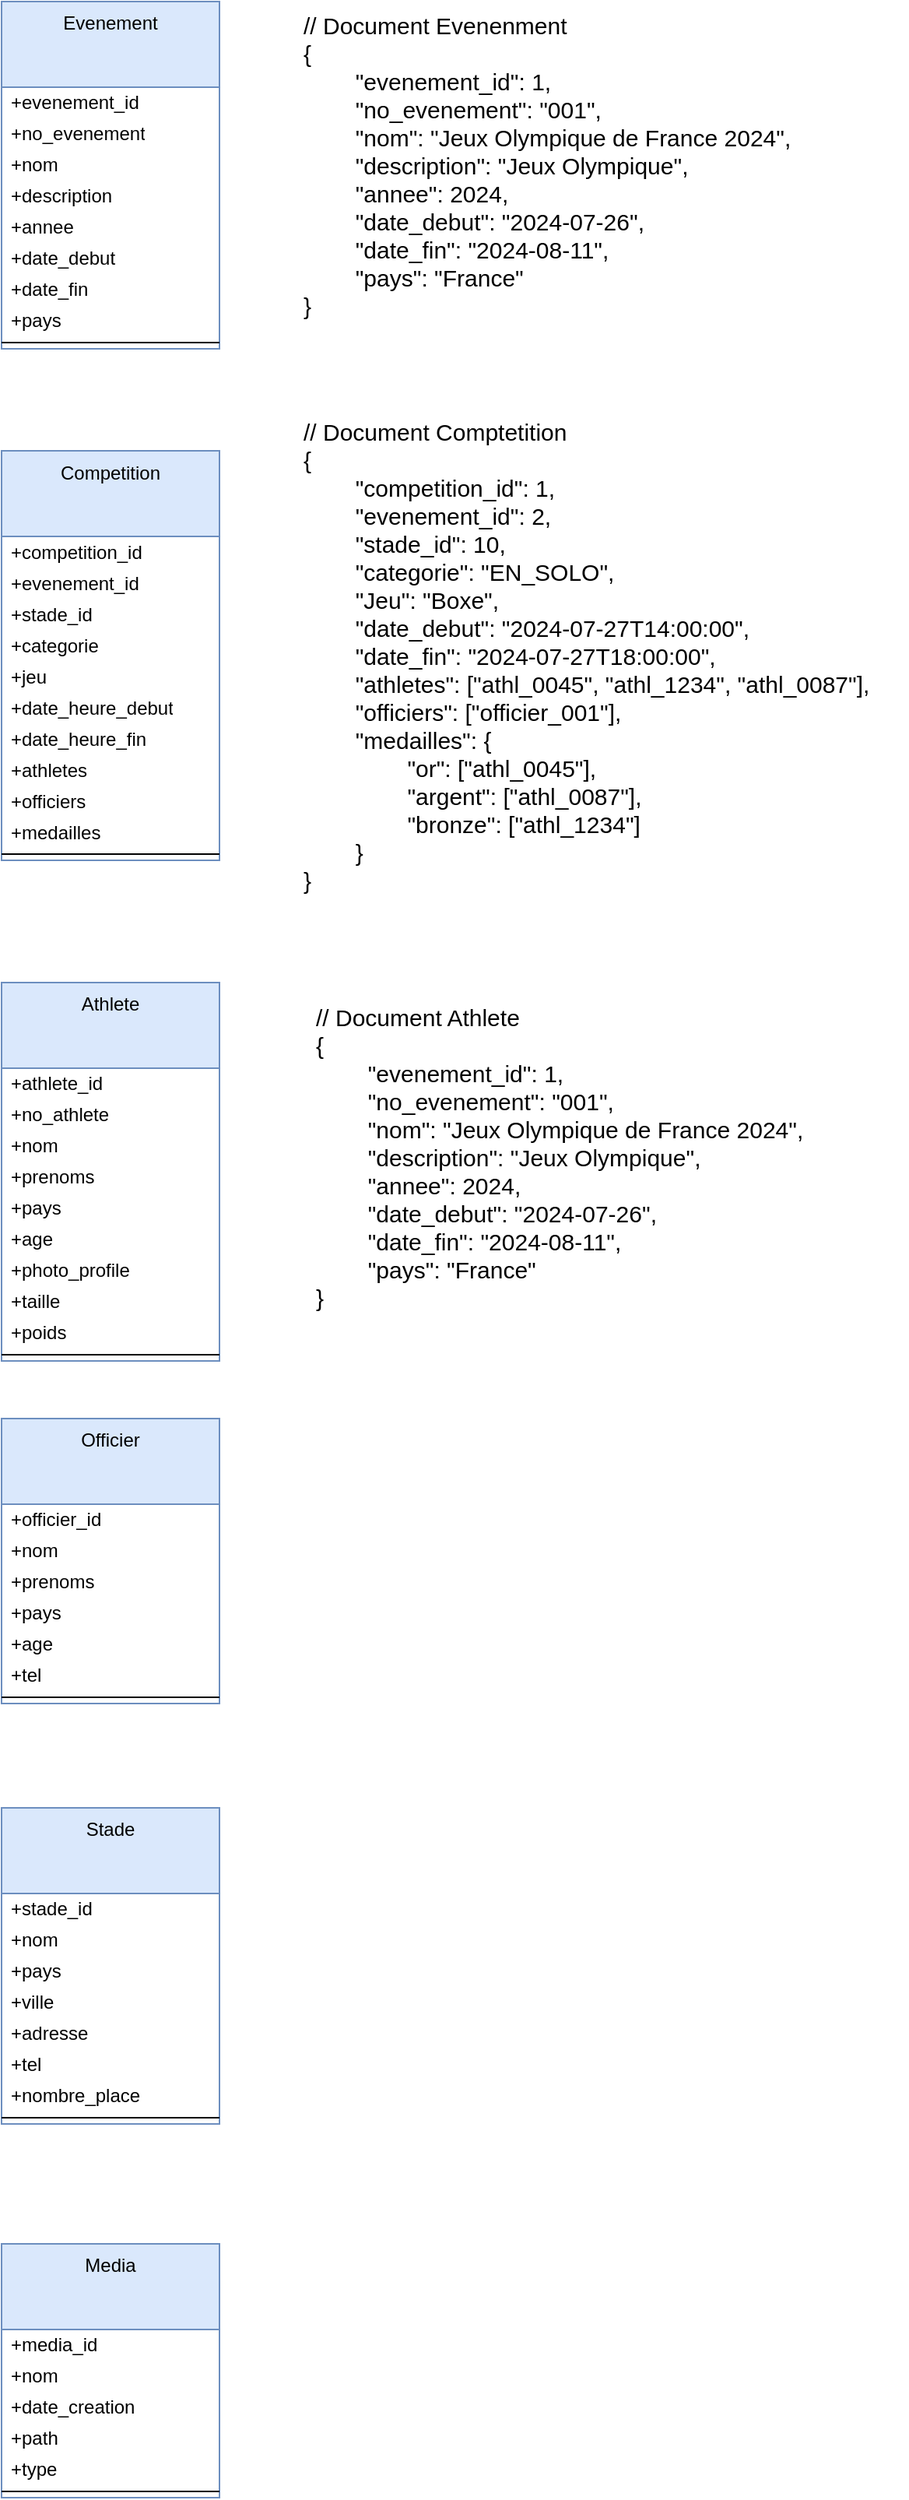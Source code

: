 <mxfile version="24.8.3">
  <diagram name="Page-1" id="hTv821qGeieAgUySZ9zO">
    <mxGraphModel dx="395" dy="720" grid="1" gridSize="10" guides="1" tooltips="1" connect="1" arrows="1" fold="1" page="1" pageScale="1" pageWidth="827" pageHeight="1169" math="0" shadow="0">
      <root>
        <mxCell id="0" />
        <mxCell id="1" parent="0" />
        <mxCell id="b-gevr_9jymBoINEgI2s-1" value="Evenement" style="swimlane;fontStyle=0;align=center;verticalAlign=top;childLayout=stackLayout;horizontal=1;startSize=55;horizontalStack=0;resizeParent=1;resizeParentMax=0;resizeLast=0;collapsible=0;marginBottom=0;html=1;whiteSpace=wrap;fillColor=#dae8fc;strokeColor=#6c8ebf;" parent="1" vertex="1">
          <mxGeometry x="90" y="120" width="140" height="223" as="geometry" />
        </mxCell>
        <mxCell id="b-gevr_9jymBoINEgI2s-3" value="+evenement_id" style="text;html=1;strokeColor=none;fillColor=none;align=left;verticalAlign=middle;spacingLeft=4;spacingRight=4;overflow=hidden;rotatable=0;points=[[0,0.5],[1,0.5]];portConstraint=eastwest;whiteSpace=wrap;" parent="b-gevr_9jymBoINEgI2s-1" vertex="1">
          <mxGeometry y="55" width="140" height="20" as="geometry" />
        </mxCell>
        <mxCell id="b-gevr_9jymBoINEgI2s-9" value="+no_evenement" style="text;html=1;strokeColor=none;fillColor=none;align=left;verticalAlign=middle;spacingLeft=4;spacingRight=4;overflow=hidden;rotatable=0;points=[[0,0.5],[1,0.5]];portConstraint=eastwest;whiteSpace=wrap;" parent="b-gevr_9jymBoINEgI2s-1" vertex="1">
          <mxGeometry y="75" width="140" height="20" as="geometry" />
        </mxCell>
        <mxCell id="b-gevr_9jymBoINEgI2s-14" value="+nom" style="text;html=1;strokeColor=none;fillColor=none;align=left;verticalAlign=middle;spacingLeft=4;spacingRight=4;overflow=hidden;rotatable=0;points=[[0,0.5],[1,0.5]];portConstraint=eastwest;whiteSpace=wrap;" parent="b-gevr_9jymBoINEgI2s-1" vertex="1">
          <mxGeometry y="95" width="140" height="20" as="geometry" />
        </mxCell>
        <mxCell id="b-gevr_9jymBoINEgI2s-15" value="+description" style="text;html=1;strokeColor=none;fillColor=none;align=left;verticalAlign=middle;spacingLeft=4;spacingRight=4;overflow=hidden;rotatable=0;points=[[0,0.5],[1,0.5]];portConstraint=eastwest;whiteSpace=wrap;" parent="b-gevr_9jymBoINEgI2s-1" vertex="1">
          <mxGeometry y="115" width="140" height="20" as="geometry" />
        </mxCell>
        <mxCell id="b-gevr_9jymBoINEgI2s-10" value="+annee" style="text;html=1;strokeColor=none;fillColor=none;align=left;verticalAlign=middle;spacingLeft=4;spacingRight=4;overflow=hidden;rotatable=0;points=[[0,0.5],[1,0.5]];portConstraint=eastwest;whiteSpace=wrap;" parent="b-gevr_9jymBoINEgI2s-1" vertex="1">
          <mxGeometry y="135" width="140" height="20" as="geometry" />
        </mxCell>
        <mxCell id="b-gevr_9jymBoINEgI2s-11" value="+date_debut" style="text;html=1;strokeColor=none;fillColor=none;align=left;verticalAlign=middle;spacingLeft=4;spacingRight=4;overflow=hidden;rotatable=0;points=[[0,0.5],[1,0.5]];portConstraint=eastwest;whiteSpace=wrap;" parent="b-gevr_9jymBoINEgI2s-1" vertex="1">
          <mxGeometry y="155" width="140" height="20" as="geometry" />
        </mxCell>
        <mxCell id="b-gevr_9jymBoINEgI2s-12" value="+date_fin" style="text;html=1;strokeColor=none;fillColor=none;align=left;verticalAlign=middle;spacingLeft=4;spacingRight=4;overflow=hidden;rotatable=0;points=[[0,0.5],[1,0.5]];portConstraint=eastwest;whiteSpace=wrap;" parent="b-gevr_9jymBoINEgI2s-1" vertex="1">
          <mxGeometry y="175" width="140" height="20" as="geometry" />
        </mxCell>
        <mxCell id="b-gevr_9jymBoINEgI2s-13" value="+pays" style="text;html=1;strokeColor=none;fillColor=none;align=left;verticalAlign=middle;spacingLeft=4;spacingRight=4;overflow=hidden;rotatable=0;points=[[0,0.5],[1,0.5]];portConstraint=eastwest;whiteSpace=wrap;" parent="b-gevr_9jymBoINEgI2s-1" vertex="1">
          <mxGeometry y="195" width="140" height="20" as="geometry" />
        </mxCell>
        <mxCell id="b-gevr_9jymBoINEgI2s-6" value="" style="line;strokeWidth=1;fillColor=none;align=left;verticalAlign=middle;spacingTop=-1;spacingLeft=3;spacingRight=3;rotatable=0;labelPosition=right;points=[];portConstraint=eastwest;" parent="b-gevr_9jymBoINEgI2s-1" vertex="1">
          <mxGeometry y="215" width="140" height="8" as="geometry" />
        </mxCell>
        <mxCell id="b-gevr_9jymBoINEgI2s-17" value="Competition" style="swimlane;fontStyle=0;align=center;verticalAlign=top;childLayout=stackLayout;horizontal=1;startSize=55;horizontalStack=0;resizeParent=1;resizeParentMax=0;resizeLast=0;collapsible=0;marginBottom=0;html=1;whiteSpace=wrap;fillColor=#dae8fc;strokeColor=#6c8ebf;" parent="1" vertex="1">
          <mxGeometry x="90" y="408.5" width="140" height="263" as="geometry" />
        </mxCell>
        <mxCell id="b-gevr_9jymBoINEgI2s-18" value="+competition_id" style="text;html=1;strokeColor=none;fillColor=none;align=left;verticalAlign=middle;spacingLeft=4;spacingRight=4;overflow=hidden;rotatable=0;points=[[0,0.5],[1,0.5]];portConstraint=eastwest;whiteSpace=wrap;" parent="b-gevr_9jymBoINEgI2s-17" vertex="1">
          <mxGeometry y="55" width="140" height="20" as="geometry" />
        </mxCell>
        <mxCell id="b-gevr_9jymBoINEgI2s-22" value="+evenement_id" style="text;html=1;strokeColor=none;fillColor=none;align=left;verticalAlign=middle;spacingLeft=4;spacingRight=4;overflow=hidden;rotatable=0;points=[[0,0.5],[1,0.5]];portConstraint=eastwest;whiteSpace=wrap;" parent="b-gevr_9jymBoINEgI2s-17" vertex="1">
          <mxGeometry y="75" width="140" height="20" as="geometry" />
        </mxCell>
        <mxCell id="b-gevr_9jymBoINEgI2s-25" value="+stade_id" style="text;html=1;strokeColor=none;fillColor=none;align=left;verticalAlign=middle;spacingLeft=4;spacingRight=4;overflow=hidden;rotatable=0;points=[[0,0.5],[1,0.5]];portConstraint=eastwest;whiteSpace=wrap;" parent="b-gevr_9jymBoINEgI2s-17" vertex="1">
          <mxGeometry y="95" width="140" height="20" as="geometry" />
        </mxCell>
        <mxCell id="4GFgZBNCq6pFYaqC6Dh2-12" value="+categorie" style="text;html=1;strokeColor=none;fillColor=none;align=left;verticalAlign=middle;spacingLeft=4;spacingRight=4;overflow=hidden;rotatable=0;points=[[0,0.5],[1,0.5]];portConstraint=eastwest;whiteSpace=wrap;" parent="b-gevr_9jymBoINEgI2s-17" vertex="1">
          <mxGeometry y="115" width="140" height="20" as="geometry" />
        </mxCell>
        <mxCell id="b-gevr_9jymBoINEgI2s-19" value="+jeu" style="text;html=1;strokeColor=none;fillColor=none;align=left;verticalAlign=middle;spacingLeft=4;spacingRight=4;overflow=hidden;rotatable=0;points=[[0,0.5],[1,0.5]];portConstraint=eastwest;whiteSpace=wrap;" parent="b-gevr_9jymBoINEgI2s-17" vertex="1">
          <mxGeometry y="135" width="140" height="20" as="geometry" />
        </mxCell>
        <mxCell id="b-gevr_9jymBoINEgI2s-20" value="+date_heure_debut" style="text;html=1;strokeColor=none;fillColor=none;align=left;verticalAlign=middle;spacingLeft=4;spacingRight=4;overflow=hidden;rotatable=0;points=[[0,0.5],[1,0.5]];portConstraint=eastwest;whiteSpace=wrap;" parent="b-gevr_9jymBoINEgI2s-17" vertex="1">
          <mxGeometry y="155" width="140" height="20" as="geometry" />
        </mxCell>
        <mxCell id="b-gevr_9jymBoINEgI2s-21" value="+date_heure_fin" style="text;html=1;strokeColor=none;fillColor=none;align=left;verticalAlign=middle;spacingLeft=4;spacingRight=4;overflow=hidden;rotatable=0;points=[[0,0.5],[1,0.5]];portConstraint=eastwest;whiteSpace=wrap;" parent="b-gevr_9jymBoINEgI2s-17" vertex="1">
          <mxGeometry y="175" width="140" height="20" as="geometry" />
        </mxCell>
        <mxCell id="b-gevr_9jymBoINEgI2s-23" value="+athletes" style="text;html=1;strokeColor=none;fillColor=none;align=left;verticalAlign=middle;spacingLeft=4;spacingRight=4;overflow=hidden;rotatable=0;points=[[0,0.5],[1,0.5]];portConstraint=eastwest;whiteSpace=wrap;" parent="b-gevr_9jymBoINEgI2s-17" vertex="1">
          <mxGeometry y="195" width="140" height="20" as="geometry" />
        </mxCell>
        <mxCell id="b-gevr_9jymBoINEgI2s-24" value="+officiers" style="text;html=1;strokeColor=none;fillColor=none;align=left;verticalAlign=middle;spacingLeft=4;spacingRight=4;overflow=hidden;rotatable=0;points=[[0,0.5],[1,0.5]];portConstraint=eastwest;whiteSpace=wrap;" parent="b-gevr_9jymBoINEgI2s-17" vertex="1">
          <mxGeometry y="215" width="140" height="20" as="geometry" />
        </mxCell>
        <mxCell id="4GFgZBNCq6pFYaqC6Dh2-11" value="+medailles" style="text;html=1;strokeColor=none;fillColor=none;align=left;verticalAlign=middle;spacingLeft=4;spacingRight=4;overflow=hidden;rotatable=0;points=[[0,0.5],[1,0.5]];portConstraint=eastwest;whiteSpace=wrap;" parent="b-gevr_9jymBoINEgI2s-17" vertex="1">
          <mxGeometry y="235" width="140" height="20" as="geometry" />
        </mxCell>
        <mxCell id="b-gevr_9jymBoINEgI2s-26" value="" style="line;strokeWidth=1;fillColor=none;align=left;verticalAlign=middle;spacingTop=-1;spacingLeft=3;spacingRight=3;rotatable=0;labelPosition=right;points=[];portConstraint=eastwest;" parent="b-gevr_9jymBoINEgI2s-17" vertex="1">
          <mxGeometry y="255" width="140" height="8" as="geometry" />
        </mxCell>
        <mxCell id="4GFgZBNCq6pFYaqC6Dh2-1" value="Athlete" style="swimlane;fontStyle=0;align=center;verticalAlign=top;childLayout=stackLayout;horizontal=1;startSize=55;horizontalStack=0;resizeParent=1;resizeParentMax=0;resizeLast=0;collapsible=0;marginBottom=0;html=1;whiteSpace=wrap;fillColor=#dae8fc;strokeColor=#6c8ebf;" parent="1" vertex="1">
          <mxGeometry x="90" y="750" width="140" height="243" as="geometry" />
        </mxCell>
        <mxCell id="4GFgZBNCq6pFYaqC6Dh2-2" value="+athlete_id" style="text;html=1;strokeColor=none;fillColor=none;align=left;verticalAlign=middle;spacingLeft=4;spacingRight=4;overflow=hidden;rotatable=0;points=[[0,0.5],[1,0.5]];portConstraint=eastwest;whiteSpace=wrap;" parent="4GFgZBNCq6pFYaqC6Dh2-1" vertex="1">
          <mxGeometry y="55" width="140" height="20" as="geometry" />
        </mxCell>
        <mxCell id="HErzw3v6DC_TRmaPDKfs-12" value="+no_athlete" style="text;html=1;strokeColor=none;fillColor=none;align=left;verticalAlign=middle;spacingLeft=4;spacingRight=4;overflow=hidden;rotatable=0;points=[[0,0.5],[1,0.5]];portConstraint=eastwest;whiteSpace=wrap;" vertex="1" parent="4GFgZBNCq6pFYaqC6Dh2-1">
          <mxGeometry y="75" width="140" height="20" as="geometry" />
        </mxCell>
        <mxCell id="4GFgZBNCq6pFYaqC6Dh2-3" value="+nom" style="text;html=1;strokeColor=none;fillColor=none;align=left;verticalAlign=middle;spacingLeft=4;spacingRight=4;overflow=hidden;rotatable=0;points=[[0,0.5],[1,0.5]];portConstraint=eastwest;whiteSpace=wrap;" parent="4GFgZBNCq6pFYaqC6Dh2-1" vertex="1">
          <mxGeometry y="95" width="140" height="20" as="geometry" />
        </mxCell>
        <mxCell id="4GFgZBNCq6pFYaqC6Dh2-4" value="+prenoms" style="text;html=1;strokeColor=none;fillColor=none;align=left;verticalAlign=middle;spacingLeft=4;spacingRight=4;overflow=hidden;rotatable=0;points=[[0,0.5],[1,0.5]];portConstraint=eastwest;whiteSpace=wrap;" parent="4GFgZBNCq6pFYaqC6Dh2-1" vertex="1">
          <mxGeometry y="115" width="140" height="20" as="geometry" />
        </mxCell>
        <mxCell id="4GFgZBNCq6pFYaqC6Dh2-5" value="+pays" style="text;html=1;strokeColor=none;fillColor=none;align=left;verticalAlign=middle;spacingLeft=4;spacingRight=4;overflow=hidden;rotatable=0;points=[[0,0.5],[1,0.5]];portConstraint=eastwest;whiteSpace=wrap;" parent="4GFgZBNCq6pFYaqC6Dh2-1" vertex="1">
          <mxGeometry y="135" width="140" height="20" as="geometry" />
        </mxCell>
        <mxCell id="4GFgZBNCq6pFYaqC6Dh2-6" value="+age" style="text;html=1;strokeColor=none;fillColor=none;align=left;verticalAlign=middle;spacingLeft=4;spacingRight=4;overflow=hidden;rotatable=0;points=[[0,0.5],[1,0.5]];portConstraint=eastwest;whiteSpace=wrap;" parent="4GFgZBNCq6pFYaqC6Dh2-1" vertex="1">
          <mxGeometry y="155" width="140" height="20" as="geometry" />
        </mxCell>
        <mxCell id="4GFgZBNCq6pFYaqC6Dh2-7" value="+photo_profile" style="text;html=1;strokeColor=none;fillColor=none;align=left;verticalAlign=middle;spacingLeft=4;spacingRight=4;overflow=hidden;rotatable=0;points=[[0,0.5],[1,0.5]];portConstraint=eastwest;whiteSpace=wrap;" parent="4GFgZBNCq6pFYaqC6Dh2-1" vertex="1">
          <mxGeometry y="175" width="140" height="20" as="geometry" />
        </mxCell>
        <mxCell id="4GFgZBNCq6pFYaqC6Dh2-21" value="+taille" style="text;html=1;strokeColor=none;fillColor=none;align=left;verticalAlign=middle;spacingLeft=4;spacingRight=4;overflow=hidden;rotatable=0;points=[[0,0.5],[1,0.5]];portConstraint=eastwest;whiteSpace=wrap;" parent="4GFgZBNCq6pFYaqC6Dh2-1" vertex="1">
          <mxGeometry y="195" width="140" height="20" as="geometry" />
        </mxCell>
        <mxCell id="4GFgZBNCq6pFYaqC6Dh2-22" value="+poids" style="text;html=1;strokeColor=none;fillColor=none;align=left;verticalAlign=middle;spacingLeft=4;spacingRight=4;overflow=hidden;rotatable=0;points=[[0,0.5],[1,0.5]];portConstraint=eastwest;whiteSpace=wrap;" parent="4GFgZBNCq6pFYaqC6Dh2-1" vertex="1">
          <mxGeometry y="215" width="140" height="20" as="geometry" />
        </mxCell>
        <mxCell id="4GFgZBNCq6pFYaqC6Dh2-10" value="" style="line;strokeWidth=1;fillColor=none;align=left;verticalAlign=middle;spacingTop=-1;spacingLeft=3;spacingRight=3;rotatable=0;labelPosition=right;points=[];portConstraint=eastwest;" parent="4GFgZBNCq6pFYaqC6Dh2-1" vertex="1">
          <mxGeometry y="235" width="140" height="8" as="geometry" />
        </mxCell>
        <mxCell id="4GFgZBNCq6pFYaqC6Dh2-13" value="Officier" style="swimlane;fontStyle=0;align=center;verticalAlign=top;childLayout=stackLayout;horizontal=1;startSize=55;horizontalStack=0;resizeParent=1;resizeParentMax=0;resizeLast=0;collapsible=0;marginBottom=0;html=1;whiteSpace=wrap;fillColor=#dae8fc;strokeColor=#6c8ebf;" parent="1" vertex="1">
          <mxGeometry x="90" y="1030" width="140" height="183" as="geometry" />
        </mxCell>
        <mxCell id="4GFgZBNCq6pFYaqC6Dh2-14" value="+officier_id" style="text;html=1;strokeColor=none;fillColor=none;align=left;verticalAlign=middle;spacingLeft=4;spacingRight=4;overflow=hidden;rotatable=0;points=[[0,0.5],[1,0.5]];portConstraint=eastwest;whiteSpace=wrap;" parent="4GFgZBNCq6pFYaqC6Dh2-13" vertex="1">
          <mxGeometry y="55" width="140" height="20" as="geometry" />
        </mxCell>
        <mxCell id="4GFgZBNCq6pFYaqC6Dh2-15" value="+nom" style="text;html=1;strokeColor=none;fillColor=none;align=left;verticalAlign=middle;spacingLeft=4;spacingRight=4;overflow=hidden;rotatable=0;points=[[0,0.5],[1,0.5]];portConstraint=eastwest;whiteSpace=wrap;" parent="4GFgZBNCq6pFYaqC6Dh2-13" vertex="1">
          <mxGeometry y="75" width="140" height="20" as="geometry" />
        </mxCell>
        <mxCell id="4GFgZBNCq6pFYaqC6Dh2-16" value="+prenoms" style="text;html=1;strokeColor=none;fillColor=none;align=left;verticalAlign=middle;spacingLeft=4;spacingRight=4;overflow=hidden;rotatable=0;points=[[0,0.5],[1,0.5]];portConstraint=eastwest;whiteSpace=wrap;" parent="4GFgZBNCq6pFYaqC6Dh2-13" vertex="1">
          <mxGeometry y="95" width="140" height="20" as="geometry" />
        </mxCell>
        <mxCell id="4GFgZBNCq6pFYaqC6Dh2-17" value="+pays" style="text;html=1;strokeColor=none;fillColor=none;align=left;verticalAlign=middle;spacingLeft=4;spacingRight=4;overflow=hidden;rotatable=0;points=[[0,0.5],[1,0.5]];portConstraint=eastwest;whiteSpace=wrap;" parent="4GFgZBNCq6pFYaqC6Dh2-13" vertex="1">
          <mxGeometry y="115" width="140" height="20" as="geometry" />
        </mxCell>
        <mxCell id="4GFgZBNCq6pFYaqC6Dh2-18" value="+age" style="text;html=1;strokeColor=none;fillColor=none;align=left;verticalAlign=middle;spacingLeft=4;spacingRight=4;overflow=hidden;rotatable=0;points=[[0,0.5],[1,0.5]];portConstraint=eastwest;whiteSpace=wrap;" parent="4GFgZBNCq6pFYaqC6Dh2-13" vertex="1">
          <mxGeometry y="135" width="140" height="20" as="geometry" />
        </mxCell>
        <mxCell id="4GFgZBNCq6pFYaqC6Dh2-19" value="+tel" style="text;html=1;strokeColor=none;fillColor=none;align=left;verticalAlign=middle;spacingLeft=4;spacingRight=4;overflow=hidden;rotatable=0;points=[[0,0.5],[1,0.5]];portConstraint=eastwest;whiteSpace=wrap;" parent="4GFgZBNCq6pFYaqC6Dh2-13" vertex="1">
          <mxGeometry y="155" width="140" height="20" as="geometry" />
        </mxCell>
        <mxCell id="4GFgZBNCq6pFYaqC6Dh2-20" value="" style="line;strokeWidth=1;fillColor=none;align=left;verticalAlign=middle;spacingTop=-1;spacingLeft=3;spacingRight=3;rotatable=0;labelPosition=right;points=[];portConstraint=eastwest;" parent="4GFgZBNCq6pFYaqC6Dh2-13" vertex="1">
          <mxGeometry y="175" width="140" height="8" as="geometry" />
        </mxCell>
        <mxCell id="4GFgZBNCq6pFYaqC6Dh2-23" value="Stade" style="swimlane;fontStyle=0;align=center;verticalAlign=top;childLayout=stackLayout;horizontal=1;startSize=55;horizontalStack=0;resizeParent=1;resizeParentMax=0;resizeLast=0;collapsible=0;marginBottom=0;html=1;whiteSpace=wrap;fillColor=#dae8fc;strokeColor=#6c8ebf;" parent="1" vertex="1">
          <mxGeometry x="90" y="1280" width="140" height="203" as="geometry" />
        </mxCell>
        <mxCell id="4GFgZBNCq6pFYaqC6Dh2-24" value="+stade_id" style="text;html=1;strokeColor=none;fillColor=none;align=left;verticalAlign=middle;spacingLeft=4;spacingRight=4;overflow=hidden;rotatable=0;points=[[0,0.5],[1,0.5]];portConstraint=eastwest;whiteSpace=wrap;" parent="4GFgZBNCq6pFYaqC6Dh2-23" vertex="1">
          <mxGeometry y="55" width="140" height="20" as="geometry" />
        </mxCell>
        <mxCell id="4GFgZBNCq6pFYaqC6Dh2-25" value="+nom" style="text;html=1;strokeColor=none;fillColor=none;align=left;verticalAlign=middle;spacingLeft=4;spacingRight=4;overflow=hidden;rotatable=0;points=[[0,0.5],[1,0.5]];portConstraint=eastwest;whiteSpace=wrap;" parent="4GFgZBNCq6pFYaqC6Dh2-23" vertex="1">
          <mxGeometry y="75" width="140" height="20" as="geometry" />
        </mxCell>
        <mxCell id="4GFgZBNCq6pFYaqC6Dh2-27" value="+pays" style="text;html=1;strokeColor=none;fillColor=none;align=left;verticalAlign=middle;spacingLeft=4;spacingRight=4;overflow=hidden;rotatable=0;points=[[0,0.5],[1,0.5]];portConstraint=eastwest;whiteSpace=wrap;" parent="4GFgZBNCq6pFYaqC6Dh2-23" vertex="1">
          <mxGeometry y="95" width="140" height="20" as="geometry" />
        </mxCell>
        <mxCell id="4GFgZBNCq6pFYaqC6Dh2-28" value="+ville" style="text;html=1;strokeColor=none;fillColor=none;align=left;verticalAlign=middle;spacingLeft=4;spacingRight=4;overflow=hidden;rotatable=0;points=[[0,0.5],[1,0.5]];portConstraint=eastwest;whiteSpace=wrap;" parent="4GFgZBNCq6pFYaqC6Dh2-23" vertex="1">
          <mxGeometry y="115" width="140" height="20" as="geometry" />
        </mxCell>
        <mxCell id="4GFgZBNCq6pFYaqC6Dh2-29" value="+adresse" style="text;html=1;strokeColor=none;fillColor=none;align=left;verticalAlign=middle;spacingLeft=4;spacingRight=4;overflow=hidden;rotatable=0;points=[[0,0.5],[1,0.5]];portConstraint=eastwest;whiteSpace=wrap;" parent="4GFgZBNCq6pFYaqC6Dh2-23" vertex="1">
          <mxGeometry y="135" width="140" height="20" as="geometry" />
        </mxCell>
        <mxCell id="4GFgZBNCq6pFYaqC6Dh2-31" value="+tel" style="text;html=1;strokeColor=none;fillColor=none;align=left;verticalAlign=middle;spacingLeft=4;spacingRight=4;overflow=hidden;rotatable=0;points=[[0,0.5],[1,0.5]];portConstraint=eastwest;whiteSpace=wrap;" parent="4GFgZBNCq6pFYaqC6Dh2-23" vertex="1">
          <mxGeometry y="155" width="140" height="20" as="geometry" />
        </mxCell>
        <mxCell id="4GFgZBNCq6pFYaqC6Dh2-32" value="+nombre_place" style="text;html=1;strokeColor=none;fillColor=none;align=left;verticalAlign=middle;spacingLeft=4;spacingRight=4;overflow=hidden;rotatable=0;points=[[0,0.5],[1,0.5]];portConstraint=eastwest;whiteSpace=wrap;" parent="4GFgZBNCq6pFYaqC6Dh2-23" vertex="1">
          <mxGeometry y="175" width="140" height="20" as="geometry" />
        </mxCell>
        <mxCell id="4GFgZBNCq6pFYaqC6Dh2-30" value="" style="line;strokeWidth=1;fillColor=none;align=left;verticalAlign=middle;spacingTop=-1;spacingLeft=3;spacingRight=3;rotatable=0;labelPosition=right;points=[];portConstraint=eastwest;" parent="4GFgZBNCq6pFYaqC6Dh2-23" vertex="1">
          <mxGeometry y="195" width="140" height="8" as="geometry" />
        </mxCell>
        <mxCell id="4GFgZBNCq6pFYaqC6Dh2-33" value="&lt;div style=&quot;font-size: 15px;&quot;&gt;&lt;span style=&quot;background-color: initial;&quot;&gt;&lt;font style=&quot;font-size: 15px;&quot;&gt;// Document Evenenment&lt;/font&gt;&lt;/span&gt;&lt;/div&gt;&lt;div style=&quot;font-size: 15px;&quot;&gt;&lt;span style=&quot;background-color: initial;&quot;&gt;&lt;font style=&quot;font-size: 15px;&quot;&gt;{&lt;/font&gt;&lt;/span&gt;&lt;/div&gt;&lt;div style=&quot;font-size: 15px;&quot;&gt;&lt;span style=&quot;background-color: initial;&quot; class=&quot;hljs-attr&quot;&gt;&lt;span style=&quot;white-space-collapse: preserve;&quot;&gt;&#x9;&lt;/span&gt;&quot;evenement_id&quot;&lt;/span&gt;&lt;span style=&quot;background-color: initial;&quot; class=&quot;hljs-punctuation&quot;&gt;:&lt;/span&gt;&lt;span style=&quot;background-color: initial;&quot;&gt;&amp;nbsp;1&lt;/span&gt;&lt;span style=&quot;background-color: initial;&quot; class=&quot;hljs-punctuation&quot;&gt;,&lt;/span&gt;&lt;/div&gt;&lt;span style=&quot;font-size: 15px;&quot; class=&quot;hljs-attr&quot;&gt;&lt;/span&gt;&lt;div style=&quot;font-size: 15px;&quot;&gt;&lt;font style=&quot;font-size: 15px;&quot;&gt;&lt;span style=&quot;background-color: initial;&quot; class=&quot;hljs-attr&quot;&gt;&lt;span style=&quot;white-space: pre;&quot;&gt;&#x9;&lt;/span&gt;&quot;no_evenement&quot;&lt;/span&gt;&lt;span style=&quot;background-color: initial;&quot; class=&quot;hljs-punctuation&quot;&gt;:&lt;/span&gt;&lt;span style=&quot;background-color: initial;&quot;&gt; &lt;/span&gt;&lt;span style=&quot;background-color: initial;&quot; class=&quot;hljs-string&quot;&gt;&quot;001&quot;&lt;/span&gt;&lt;span style=&quot;background-color: initial;&quot; class=&quot;hljs-punctuation&quot;&gt;,&lt;/span&gt;&lt;/font&gt;&lt;/div&gt;&lt;div style=&quot;font-size: 15px;&quot;&gt;&lt;font style=&quot;font-size: 15px;&quot;&gt;&lt;span style=&quot;background-color: initial;&quot; class=&quot;hljs-punctuation&quot;&gt;&lt;span style=&quot;white-space: pre;&quot;&gt;&#x9;&lt;/span&gt;&quot;nom&quot;: &quot;Jeux Olympique de France 2024&quot;,&lt;br&gt;&lt;/span&gt;&lt;/font&gt;&lt;/div&gt;&lt;div style=&quot;font-size: 15px;&quot;&gt;&lt;font style=&quot;font-size: 15px;&quot;&gt;&lt;span style=&quot;background-color: initial;&quot; class=&quot;hljs-punctuation&quot;&gt;&lt;span style=&quot;white-space: pre;&quot;&gt;&#x9;&lt;/span&gt;&quot;description&quot;: &quot;Jeux Olympique&quot;,&lt;br&gt;&lt;/span&gt;&lt;/font&gt;&lt;/div&gt;    &lt;span style=&quot;font-size: 15px;&quot; class=&quot;hljs-attr&quot;&gt;&lt;div style=&quot;&quot;&gt;&lt;font style=&quot;font-size: 15px;&quot;&gt;&lt;span style=&quot;background-color: initial;&quot; class=&quot;hljs-attr&quot;&gt;&lt;span style=&quot;white-space: pre;&quot;&gt;&#x9;&lt;/span&gt;&quot;annee&quot;&lt;/span&gt;&lt;span style=&quot;background-color: initial;&quot; class=&quot;hljs-punctuation&quot;&gt;:&lt;/span&gt;&lt;span style=&quot;background-color: initial;&quot;&gt; &lt;/span&gt;&lt;span style=&quot;background-color: initial;&quot; class=&quot;hljs-number&quot;&gt;2024&lt;/span&gt;&lt;span style=&quot;background-color: initial;&quot; class=&quot;hljs-punctuation&quot;&gt;,&lt;/span&gt;&lt;/font&gt;&lt;/div&gt;&lt;/span&gt;&lt;div style=&quot;font-size: 15px;&quot;&gt;&lt;font style=&quot;font-size: 15px;&quot;&gt;&lt;span style=&quot;background-color: initial;&quot; class=&quot;hljs-attr&quot;&gt;&lt;span style=&quot;white-space: pre;&quot;&gt;&#x9;&lt;/span&gt;&quot;date_debut&quot;&lt;/span&gt;&lt;span style=&quot;background-color: initial;&quot; class=&quot;hljs-punctuation&quot;&gt;:&lt;/span&gt;&lt;span style=&quot;background-color: initial;&quot;&gt; &lt;/span&gt;&lt;span style=&quot;background-color: initial;&quot; class=&quot;hljs-string&quot;&gt;&quot;2024-07-26&quot;&lt;/span&gt;&lt;span style=&quot;background-color: initial;&quot; class=&quot;hljs-punctuation&quot;&gt;,&lt;/span&gt;&lt;/font&gt;&lt;/div&gt;    &lt;span style=&quot;font-size: 15px;&quot; class=&quot;hljs-attr&quot;&gt;&lt;div style=&quot;&quot;&gt;&lt;font style=&quot;font-size: 15px;&quot;&gt;&lt;span style=&quot;background-color: initial;&quot; class=&quot;hljs-attr&quot;&gt;&lt;span style=&quot;white-space: pre;&quot;&gt;&#x9;&lt;/span&gt;&quot;date_fin&quot;&lt;/span&gt;&lt;span style=&quot;background-color: initial;&quot; class=&quot;hljs-punctuation&quot;&gt;:&lt;/span&gt;&lt;span style=&quot;background-color: initial;&quot;&gt; &lt;/span&gt;&lt;span style=&quot;background-color: initial;&quot; class=&quot;hljs-string&quot;&gt;&quot;2024-08-11&quot;&lt;/span&gt;&lt;span style=&quot;background-color: initial;&quot; class=&quot;hljs-punctuation&quot;&gt;,&lt;/span&gt;&lt;/font&gt;&lt;/div&gt;&lt;/span&gt;&lt;div style=&quot;font-size: 15px;&quot;&gt;&lt;font style=&quot;font-size: 15px;&quot;&gt;&lt;span style=&quot;background-color: initial;&quot; class=&quot;hljs-attr&quot;&gt;&lt;span style=&quot;white-space: pre;&quot;&gt;&#x9;&lt;/span&gt;&quot;pays&quot;&lt;/span&gt;&lt;span style=&quot;background-color: initial;&quot; class=&quot;hljs-punctuation&quot;&gt;:&lt;/span&gt;&lt;span style=&quot;background-color: initial;&quot;&gt; &lt;/span&gt;&lt;span style=&quot;background-color: initial;&quot; class=&quot;hljs-string&quot;&gt;&quot;France&quot;&lt;/span&gt;&lt;/font&gt;&lt;/div&gt;  &lt;span style=&quot;font-size: 15px;&quot; class=&quot;hljs-punctuation&quot;&gt;&lt;div style=&quot;&quot;&gt;&lt;span style=&quot;background-color: initial;&quot;&gt;&lt;font style=&quot;font-size: 15px;&quot;&gt;}&lt;/font&gt;&lt;/span&gt;&lt;/div&gt;&lt;/span&gt;" style="text;html=1;align=left;verticalAlign=middle;resizable=0;points=[];autosize=1;strokeColor=none;fillColor=none;" parent="1" vertex="1">
          <mxGeometry x="282" y="120" width="340" height="210" as="geometry" />
        </mxCell>
        <mxCell id="4GFgZBNCq6pFYaqC6Dh2-34" value="&lt;div style=&quot;font-size: 15px;&quot;&gt;&lt;span style=&quot;background-color: initial;&quot;&gt;&lt;font style=&quot;font-size: 15px;&quot;&gt;// Document Comptetition&lt;/font&gt;&lt;/span&gt;&lt;/div&gt;&lt;div style=&quot;font-size: 15px;&quot;&gt;&lt;span style=&quot;background-color: initial;&quot;&gt;&lt;font style=&quot;font-size: 15px;&quot;&gt;{&lt;/font&gt;&lt;/span&gt;&lt;/div&gt;&lt;div style=&quot;font-size: 15px;&quot;&gt;&lt;span style=&quot;background-color: initial;&quot; class=&quot;hljs-attr&quot;&gt;&lt;span style=&quot;white-space-collapse: preserve;&quot;&gt;&#x9;&lt;/span&gt;&quot;competition_id&quot;&lt;/span&gt;&lt;span style=&quot;background-color: initial;&quot; class=&quot;hljs-punctuation&quot;&gt;:&lt;/span&gt;&lt;span style=&quot;background-color: initial;&quot;&gt;&amp;nbsp;1&lt;/span&gt;&lt;span style=&quot;background-color: initial;&quot; class=&quot;hljs-punctuation&quot;&gt;,&lt;/span&gt;&lt;/div&gt;&lt;span style=&quot;font-size: 15px;&quot; class=&quot;hljs-attr&quot;&gt;&lt;/span&gt;&lt;div style=&quot;font-size: 15px;&quot;&gt;&lt;font style=&quot;font-size: 15px;&quot;&gt;&lt;span style=&quot;background-color: initial;&quot; class=&quot;hljs-attr&quot;&gt;&lt;span style=&quot;white-space: pre;&quot;&gt;&#x9;&lt;/span&gt;&quot;evenement_id&quot;&lt;/span&gt;&lt;span style=&quot;background-color: initial;&quot; class=&quot;hljs-punctuation&quot;&gt;:&lt;/span&gt;&lt;span style=&quot;background-color: initial;&quot;&gt;&amp;nbsp;2&lt;/span&gt;&lt;span style=&quot;background-color: initial;&quot; class=&quot;hljs-punctuation&quot;&gt;,&lt;/span&gt;&lt;/font&gt;&lt;/div&gt;&lt;div style=&quot;font-size: 15px;&quot;&gt;&lt;font style=&quot;font-size: 15px;&quot;&gt;&lt;span style=&quot;background-color: initial;&quot; class=&quot;hljs-punctuation&quot;&gt;&lt;span style=&quot;white-space: pre;&quot;&gt;&#x9;&lt;/span&gt;&quot;stade_id&quot;: 10,&lt;br&gt;&lt;/span&gt;&lt;/font&gt;&lt;/div&gt;&lt;div style=&quot;font-size: 15px;&quot;&gt;&lt;font style=&quot;font-size: 15px;&quot;&gt;&lt;span style=&quot;background-color: initial;&quot; class=&quot;hljs-punctuation&quot;&gt;&lt;span style=&quot;white-space: pre;&quot;&gt;&#x9;&lt;/span&gt;&quot;categorie&quot;: &quot;EN_SOLO&quot;,&lt;br&gt;&lt;/span&gt;&lt;/font&gt;&lt;/div&gt;    &lt;span style=&quot;font-size: 15px;&quot; class=&quot;hljs-attr&quot;&gt;&lt;div style=&quot;&quot;&gt;&lt;font style=&quot;font-size: 15px;&quot;&gt;&lt;span style=&quot;background-color: initial;&quot; class=&quot;hljs-attr&quot;&gt;&lt;span style=&quot;white-space: pre;&quot;&gt;&#x9;&lt;/span&gt;&quot;Jeu&quot;&lt;/span&gt;&lt;span style=&quot;background-color: initial;&quot; class=&quot;hljs-punctuation&quot;&gt;:&lt;/span&gt;&lt;span style=&quot;background-color: initial;&quot;&gt; &lt;/span&gt;&lt;span style=&quot;background-color: initial;&quot; class=&quot;hljs-number&quot;&gt;&quot;Boxe&quot;&lt;/span&gt;&lt;span style=&quot;background-color: initial;&quot; class=&quot;hljs-punctuation&quot;&gt;,&lt;/span&gt;&lt;/font&gt;&lt;/div&gt;&lt;/span&gt;&lt;div style=&quot;font-size: 15px;&quot;&gt;&lt;font style=&quot;font-size: 15px;&quot;&gt;&lt;span style=&quot;background-color: initial;&quot; class=&quot;hljs-attr&quot;&gt;&lt;span style=&quot;white-space: pre;&quot;&gt;&#x9;&lt;/span&gt;&quot;date_debut&quot;&lt;/span&gt;&lt;span style=&quot;background-color: initial;&quot; class=&quot;hljs-punctuation&quot;&gt;:&lt;/span&gt;&lt;span style=&quot;background-color: initial;&quot;&gt; &lt;/span&gt;&lt;span style=&quot;background-color: initial;&quot; class=&quot;hljs-string&quot;&gt;&quot;2024-07-27T14:00:00&quot;&lt;/span&gt;&lt;span style=&quot;background-color: initial;&quot; class=&quot;hljs-punctuation&quot;&gt;,&lt;/span&gt;&lt;/font&gt;&lt;/div&gt;    &lt;span style=&quot;font-size: 15px;&quot; class=&quot;hljs-attr&quot;&gt;&lt;div style=&quot;&quot;&gt;&lt;font style=&quot;font-size: 15px;&quot;&gt;&lt;span style=&quot;background-color: initial;&quot; class=&quot;hljs-attr&quot;&gt;&lt;span style=&quot;white-space: pre;&quot;&gt;&#x9;&lt;/span&gt;&quot;date_fin&quot;&lt;/span&gt;&lt;span style=&quot;background-color: initial;&quot; class=&quot;hljs-punctuation&quot;&gt;:&lt;/span&gt;&lt;span style=&quot;background-color: initial;&quot;&gt; &lt;/span&gt;&lt;span style=&quot;background-color: initial;&quot; class=&quot;hljs-string&quot;&gt;&quot;2024-07-27T18:00:00&quot;&lt;/span&gt;&lt;span style=&quot;background-color: initial;&quot; class=&quot;hljs-punctuation&quot;&gt;,&lt;/span&gt;&lt;/font&gt;&lt;/div&gt;&lt;div style=&quot;&quot;&gt;&lt;font style=&quot;font-size: 15px;&quot;&gt;&lt;span style=&quot;background-color: initial;&quot; class=&quot;hljs-punctuation&quot;&gt;&lt;span style=&quot;white-space: pre;&quot;&gt;&#x9;&lt;/span&gt;&lt;/span&gt;&lt;/font&gt;&lt;span style=&quot;background-color: initial;&quot; class=&quot;hljs-attr&quot;&gt;&quot;athletes&quot;&lt;/span&gt;&lt;span style=&quot;background-color: initial;&quot; class=&quot;hljs-punctuation&quot;&gt;:&lt;/span&gt;&lt;span style=&quot;background-color: initial;&quot;&gt;&amp;nbsp;&lt;/span&gt;&lt;span style=&quot;background-color: initial;&quot; class=&quot;hljs-string&quot;&gt;[&quot;athl_0045&quot;, &quot;athl_1234&quot;, &quot;athl_0087&quot;]&lt;/span&gt;&lt;span style=&quot;background-color: initial;&quot; class=&quot;hljs-punctuation&quot;&gt;,&lt;/span&gt;&lt;/div&gt;&lt;div style=&quot;&quot;&gt;&lt;span style=&quot;background-color: initial;&quot; class=&quot;hljs-punctuation&quot;&gt;&lt;span style=&quot;background-color: initial;&quot; class=&quot;hljs-punctuation&quot;&gt;&lt;span style=&quot;white-space-collapse: preserve;&quot;&gt;&#x9;&lt;/span&gt;&lt;/span&gt;&quot;officiers&quot;:&amp;nbsp;[&quot;officier_001&quot;],&lt;/span&gt;&lt;/div&gt;&lt;/span&gt;&lt;div style=&quot;font-size: 15px;&quot;&gt;&lt;font style=&quot;font-size: 15px;&quot;&gt;&lt;span style=&quot;background-color: initial;&quot; class=&quot;hljs-attr&quot;&gt;&lt;span style=&quot;white-space: pre;&quot;&gt;&#x9;&lt;/span&gt;&quot;medailles&quot;&lt;/span&gt;&lt;span style=&quot;background-color: initial;&quot; class=&quot;hljs-punctuation&quot;&gt;:&lt;/span&gt;&lt;span style=&quot;background-color: initial;&quot;&gt; &lt;/span&gt;&lt;span style=&quot;background-color: initial;&quot; class=&quot;hljs-string&quot;&gt;{&lt;/span&gt;&lt;/font&gt;&lt;/div&gt;&lt;div style=&quot;font-size: 15px;&quot;&gt;&lt;font style=&quot;font-size: 15px;&quot;&gt;&lt;span style=&quot;background-color: initial;&quot; class=&quot;hljs-string&quot;&gt;&lt;span style=&quot;white-space: pre;&quot;&gt;&#x9;&lt;/span&gt;&lt;span style=&quot;white-space: pre;&quot;&gt;&#x9;&lt;/span&gt;&quot;or&quot;: [&quot;&lt;/span&gt;&lt;/font&gt;&lt;span style=&quot;background-color: initial;&quot;&gt;athl_0045&quot;&lt;/span&gt;&lt;span style=&quot;background-color: initial;&quot;&gt;],&lt;/span&gt;&lt;/div&gt;&lt;div style=&quot;font-size: 15px;&quot;&gt;&lt;span style=&quot;background-color: initial;&quot;&gt;&lt;span style=&quot;white-space: pre;&quot;&gt;&#x9;&lt;/span&gt;&lt;span style=&quot;white-space: pre;&quot;&gt;&#x9;&lt;/span&gt;&quot;argent&quot;: [&quot;&lt;/span&gt;&lt;span style=&quot;background-color: initial;&quot;&gt;athl_0087&lt;/span&gt;&lt;span style=&quot;background-color: initial;&quot;&gt;&quot;],&lt;/span&gt;&lt;/div&gt;&lt;div style=&quot;font-size: 15px;&quot;&gt;&lt;span style=&quot;background-color: initial;&quot;&gt;&lt;span style=&quot;white-space: pre;&quot;&gt;&#x9;&lt;/span&gt;&lt;span style=&quot;white-space: pre;&quot;&gt;&#x9;&lt;/span&gt;&quot;bronze&quot;: [&quot;&lt;/span&gt;&lt;span style=&quot;background-color: initial;&quot;&gt;athl_1234&lt;/span&gt;&lt;span style=&quot;background-color: initial;&quot;&gt;&quot;]&lt;/span&gt;&lt;/div&gt;&lt;div style=&quot;font-size: 15px;&quot;&gt;&lt;font style=&quot;font-size: 15px;&quot;&gt;&lt;span style=&quot;background-color: initial;&quot; class=&quot;hljs-string&quot;&gt;&lt;span style=&quot;white-space: pre;&quot;&gt;&#x9;&lt;/span&gt;}&lt;br&gt;&lt;/span&gt;&lt;/font&gt;&lt;/div&gt;  &lt;span style=&quot;font-size: 15px;&quot; class=&quot;hljs-punctuation&quot;&gt;&lt;div style=&quot;&quot;&gt;&lt;span style=&quot;background-color: initial;&quot;&gt;&lt;font style=&quot;font-size: 15px;&quot;&gt;}&lt;/font&gt;&lt;/span&gt;&lt;/div&gt;&lt;/span&gt;" style="text;html=1;align=left;verticalAlign=middle;resizable=0;points=[];autosize=1;strokeColor=none;fillColor=none;" parent="1" vertex="1">
          <mxGeometry x="282" y="380" width="390" height="320" as="geometry" />
        </mxCell>
        <mxCell id="HErzw3v6DC_TRmaPDKfs-1" value="Media" style="swimlane;fontStyle=0;align=center;verticalAlign=top;childLayout=stackLayout;horizontal=1;startSize=55;horizontalStack=0;resizeParent=1;resizeParentMax=0;resizeLast=0;collapsible=0;marginBottom=0;html=1;whiteSpace=wrap;fillColor=#dae8fc;strokeColor=#6c8ebf;" vertex="1" parent="1">
          <mxGeometry x="90" y="1560" width="140" height="163" as="geometry" />
        </mxCell>
        <mxCell id="HErzw3v6DC_TRmaPDKfs-2" value="+media_id" style="text;html=1;strokeColor=none;fillColor=none;align=left;verticalAlign=middle;spacingLeft=4;spacingRight=4;overflow=hidden;rotatable=0;points=[[0,0.5],[1,0.5]];portConstraint=eastwest;whiteSpace=wrap;" vertex="1" parent="HErzw3v6DC_TRmaPDKfs-1">
          <mxGeometry y="55" width="140" height="20" as="geometry" />
        </mxCell>
        <mxCell id="HErzw3v6DC_TRmaPDKfs-3" value="+nom" style="text;html=1;strokeColor=none;fillColor=none;align=left;verticalAlign=middle;spacingLeft=4;spacingRight=4;overflow=hidden;rotatable=0;points=[[0,0.5],[1,0.5]];portConstraint=eastwest;whiteSpace=wrap;" vertex="1" parent="HErzw3v6DC_TRmaPDKfs-1">
          <mxGeometry y="75" width="140" height="20" as="geometry" />
        </mxCell>
        <mxCell id="HErzw3v6DC_TRmaPDKfs-4" value="+date_creation" style="text;html=1;strokeColor=none;fillColor=none;align=left;verticalAlign=middle;spacingLeft=4;spacingRight=4;overflow=hidden;rotatable=0;points=[[0,0.5],[1,0.5]];portConstraint=eastwest;whiteSpace=wrap;" vertex="1" parent="HErzw3v6DC_TRmaPDKfs-1">
          <mxGeometry y="95" width="140" height="20" as="geometry" />
        </mxCell>
        <mxCell id="HErzw3v6DC_TRmaPDKfs-5" value="+path" style="text;html=1;strokeColor=none;fillColor=none;align=left;verticalAlign=middle;spacingLeft=4;spacingRight=4;overflow=hidden;rotatable=0;points=[[0,0.5],[1,0.5]];portConstraint=eastwest;whiteSpace=wrap;" vertex="1" parent="HErzw3v6DC_TRmaPDKfs-1">
          <mxGeometry y="115" width="140" height="20" as="geometry" />
        </mxCell>
        <mxCell id="HErzw3v6DC_TRmaPDKfs-8" value="+type" style="text;html=1;strokeColor=none;fillColor=none;align=left;verticalAlign=middle;spacingLeft=4;spacingRight=4;overflow=hidden;rotatable=0;points=[[0,0.5],[1,0.5]];portConstraint=eastwest;whiteSpace=wrap;" vertex="1" parent="HErzw3v6DC_TRmaPDKfs-1">
          <mxGeometry y="135" width="140" height="20" as="geometry" />
        </mxCell>
        <mxCell id="HErzw3v6DC_TRmaPDKfs-9" value="" style="line;strokeWidth=1;fillColor=none;align=left;verticalAlign=middle;spacingTop=-1;spacingLeft=3;spacingRight=3;rotatable=0;labelPosition=right;points=[];portConstraint=eastwest;" vertex="1" parent="HErzw3v6DC_TRmaPDKfs-1">
          <mxGeometry y="155" width="140" height="8" as="geometry" />
        </mxCell>
        <mxCell id="HErzw3v6DC_TRmaPDKfs-11" value="&lt;div style=&quot;font-size: 15px;&quot;&gt;&lt;span style=&quot;background-color: initial;&quot;&gt;&lt;font style=&quot;font-size: 15px;&quot;&gt;// Document Athlete&lt;/font&gt;&lt;/span&gt;&lt;/div&gt;&lt;div style=&quot;font-size: 15px;&quot;&gt;&lt;span style=&quot;background-color: initial;&quot;&gt;&lt;font style=&quot;font-size: 15px;&quot;&gt;{&lt;/font&gt;&lt;/span&gt;&lt;/div&gt;&lt;div style=&quot;font-size: 15px;&quot;&gt;&lt;span style=&quot;background-color: initial;&quot; class=&quot;hljs-attr&quot;&gt;&lt;span style=&quot;white-space-collapse: preserve;&quot;&gt;&#x9;&lt;/span&gt;&quot;evenement_id&quot;&lt;/span&gt;&lt;span style=&quot;background-color: initial;&quot; class=&quot;hljs-punctuation&quot;&gt;:&lt;/span&gt;&lt;span style=&quot;background-color: initial;&quot;&gt;&amp;nbsp;1&lt;/span&gt;&lt;span style=&quot;background-color: initial;&quot; class=&quot;hljs-punctuation&quot;&gt;,&lt;/span&gt;&lt;/div&gt;&lt;span style=&quot;font-size: 15px;&quot; class=&quot;hljs-attr&quot;&gt;&lt;/span&gt;&lt;div style=&quot;font-size: 15px;&quot;&gt;&lt;font style=&quot;font-size: 15px;&quot;&gt;&lt;span style=&quot;background-color: initial;&quot; class=&quot;hljs-attr&quot;&gt;&lt;span style=&quot;white-space: pre;&quot;&gt;&#x9;&lt;/span&gt;&quot;no_evenement&quot;&lt;/span&gt;&lt;span style=&quot;background-color: initial;&quot; class=&quot;hljs-punctuation&quot;&gt;:&lt;/span&gt;&lt;span style=&quot;background-color: initial;&quot;&gt; &lt;/span&gt;&lt;span style=&quot;background-color: initial;&quot; class=&quot;hljs-string&quot;&gt;&quot;001&quot;&lt;/span&gt;&lt;span style=&quot;background-color: initial;&quot; class=&quot;hljs-punctuation&quot;&gt;,&lt;/span&gt;&lt;/font&gt;&lt;/div&gt;&lt;div style=&quot;font-size: 15px;&quot;&gt;&lt;font style=&quot;font-size: 15px;&quot;&gt;&lt;span style=&quot;background-color: initial;&quot; class=&quot;hljs-punctuation&quot;&gt;&lt;span style=&quot;white-space: pre;&quot;&gt;&#x9;&lt;/span&gt;&quot;nom&quot;: &quot;Jeux Olympique de France 2024&quot;,&lt;br&gt;&lt;/span&gt;&lt;/font&gt;&lt;/div&gt;&lt;div style=&quot;font-size: 15px;&quot;&gt;&lt;font style=&quot;font-size: 15px;&quot;&gt;&lt;span style=&quot;background-color: initial;&quot; class=&quot;hljs-punctuation&quot;&gt;&lt;span style=&quot;white-space: pre;&quot;&gt;&#x9;&lt;/span&gt;&quot;description&quot;: &quot;Jeux Olympique&quot;,&lt;br&gt;&lt;/span&gt;&lt;/font&gt;&lt;/div&gt;    &lt;span style=&quot;font-size: 15px;&quot; class=&quot;hljs-attr&quot;&gt;&lt;div style=&quot;&quot;&gt;&lt;font style=&quot;font-size: 15px;&quot;&gt;&lt;span style=&quot;background-color: initial;&quot; class=&quot;hljs-attr&quot;&gt;&lt;span style=&quot;white-space: pre;&quot;&gt;&#x9;&lt;/span&gt;&quot;annee&quot;&lt;/span&gt;&lt;span style=&quot;background-color: initial;&quot; class=&quot;hljs-punctuation&quot;&gt;:&lt;/span&gt;&lt;span style=&quot;background-color: initial;&quot;&gt; &lt;/span&gt;&lt;span style=&quot;background-color: initial;&quot; class=&quot;hljs-number&quot;&gt;2024&lt;/span&gt;&lt;span style=&quot;background-color: initial;&quot; class=&quot;hljs-punctuation&quot;&gt;,&lt;/span&gt;&lt;/font&gt;&lt;/div&gt;&lt;/span&gt;&lt;div style=&quot;font-size: 15px;&quot;&gt;&lt;font style=&quot;font-size: 15px;&quot;&gt;&lt;span style=&quot;background-color: initial;&quot; class=&quot;hljs-attr&quot;&gt;&lt;span style=&quot;white-space: pre;&quot;&gt;&#x9;&lt;/span&gt;&quot;date_debut&quot;&lt;/span&gt;&lt;span style=&quot;background-color: initial;&quot; class=&quot;hljs-punctuation&quot;&gt;:&lt;/span&gt;&lt;span style=&quot;background-color: initial;&quot;&gt; &lt;/span&gt;&lt;span style=&quot;background-color: initial;&quot; class=&quot;hljs-string&quot;&gt;&quot;2024-07-26&quot;&lt;/span&gt;&lt;span style=&quot;background-color: initial;&quot; class=&quot;hljs-punctuation&quot;&gt;,&lt;/span&gt;&lt;/font&gt;&lt;/div&gt;    &lt;span style=&quot;font-size: 15px;&quot; class=&quot;hljs-attr&quot;&gt;&lt;div style=&quot;&quot;&gt;&lt;font style=&quot;font-size: 15px;&quot;&gt;&lt;span style=&quot;background-color: initial;&quot; class=&quot;hljs-attr&quot;&gt;&lt;span style=&quot;white-space: pre;&quot;&gt;&#x9;&lt;/span&gt;&quot;date_fin&quot;&lt;/span&gt;&lt;span style=&quot;background-color: initial;&quot; class=&quot;hljs-punctuation&quot;&gt;:&lt;/span&gt;&lt;span style=&quot;background-color: initial;&quot;&gt; &lt;/span&gt;&lt;span style=&quot;background-color: initial;&quot; class=&quot;hljs-string&quot;&gt;&quot;2024-08-11&quot;&lt;/span&gt;&lt;span style=&quot;background-color: initial;&quot; class=&quot;hljs-punctuation&quot;&gt;,&lt;/span&gt;&lt;/font&gt;&lt;/div&gt;&lt;/span&gt;&lt;div style=&quot;font-size: 15px;&quot;&gt;&lt;font style=&quot;font-size: 15px;&quot;&gt;&lt;span style=&quot;background-color: initial;&quot; class=&quot;hljs-attr&quot;&gt;&lt;span style=&quot;white-space: pre;&quot;&gt;&#x9;&lt;/span&gt;&quot;pays&quot;&lt;/span&gt;&lt;span style=&quot;background-color: initial;&quot; class=&quot;hljs-punctuation&quot;&gt;:&lt;/span&gt;&lt;span style=&quot;background-color: initial;&quot;&gt; &lt;/span&gt;&lt;span style=&quot;background-color: initial;&quot; class=&quot;hljs-string&quot;&gt;&quot;France&quot;&lt;/span&gt;&lt;/font&gt;&lt;/div&gt;  &lt;span style=&quot;font-size: 15px;&quot; class=&quot;hljs-punctuation&quot;&gt;&lt;div style=&quot;&quot;&gt;&lt;span style=&quot;background-color: initial;&quot;&gt;&lt;font style=&quot;font-size: 15px;&quot;&gt;}&lt;/font&gt;&lt;/span&gt;&lt;/div&gt;&lt;/span&gt;" style="text;html=1;align=left;verticalAlign=middle;resizable=0;points=[];autosize=1;strokeColor=none;fillColor=none;" vertex="1" parent="1">
          <mxGeometry x="290" y="756.5" width="340" height="210" as="geometry" />
        </mxCell>
      </root>
    </mxGraphModel>
  </diagram>
</mxfile>
